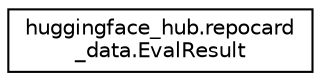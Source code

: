 digraph "Graphical Class Hierarchy"
{
 // LATEX_PDF_SIZE
  edge [fontname="Helvetica",fontsize="10",labelfontname="Helvetica",labelfontsize="10"];
  node [fontname="Helvetica",fontsize="10",shape=record];
  rankdir="LR";
  Node0 [label="huggingface_hub.repocard\l_data.EvalResult",height=0.2,width=0.4,color="black", fillcolor="white", style="filled",URL="$classhuggingface__hub_1_1repocard__data_1_1EvalResult.html",tooltip=" "];
}
